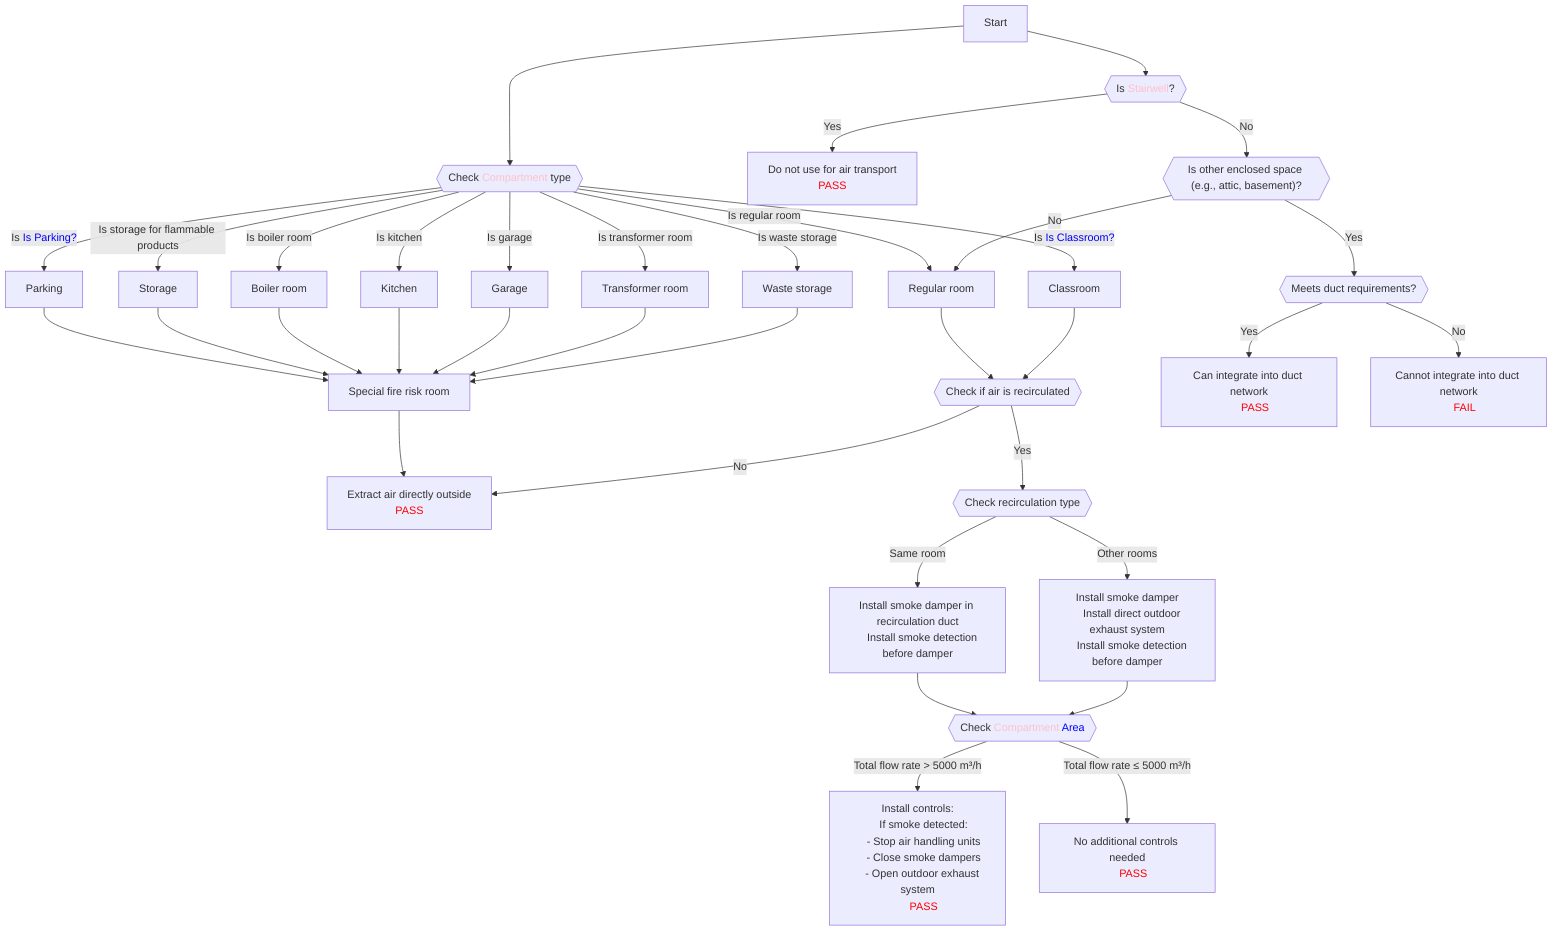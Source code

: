 graph TD
    start[Start] --> checkType{{"Check <font color='pink'>Compartment</font> type"}}
    checkType -->|Is regular room| regularRoom[Regular room]
    checkType -->|Is <font color='blue'>Is Parking?</font>| isParking[Parking]
    checkType -->|Is <font color='blue'>Is Classroom?</font>| isClassroom[Classroom]
    checkType -->|Is storage for flammable products| isStorage[Storage]
    checkType -->|Is boiler room| isBoiler[Boiler room]
    checkType -->|Is kitchen| isKitchen[Kitchen]
    checkType -->|Is garage| isGarage[Garage]
    checkType -->|Is transformer room| isTransformer[Transformer room]
    checkType -->|Is waste storage| isWaste[Waste storage]

    isParking & isStorage & isBoiler & isKitchen & isGarage & isTransformer & isWaste --> specialRoom[Special fire risk room]
    
    specialRoom --> extractOutside["Extract air directly outside
    <font color='red'>PASS</font>"]
    
    regularRoom & isClassroom --> checkRecirculation{{"Check if air is recirculated"}}
    
    checkRecirculation -->|Yes| checkRecirculationType{{"Check recirculation type"}}
    checkRecirculation -->|No| extractOutside
    
    checkRecirculationType -->|Same room| sameRoom["Install smoke damper in recirculation duct
    Install smoke detection before damper"]
    
    checkRecirculationType -->|Other rooms| otherRooms["Install smoke damper
    Install direct outdoor exhaust system
    Install smoke detection before damper"]
    
    sameRoom & otherRooms --> checkAirFlow{{"Check <font color='pink'>Compartment</font> <font color='blue'>Area</font>"}}
    
    checkAirFlow -->|Total flow rate > 5000 m³/h| installControls["Install controls:
    If smoke detected:
    - Stop air handling units
    - Close smoke dampers
    - Open outdoor exhaust system
    <font color='red'>PASS</font>"]
    
    checkAirFlow -->|Total flow rate ≤ 5000 m³/h| noControlsNeeded["No additional controls needed
    <font color='red'>PASS</font>"]
    
    start --> checkStairwell{{"Is <font color='pink'>Stairwell</font>?"}}
    
    checkStairwell -->|Yes| noAirTransport["Do not use for air transport
    <font color='red'>PASS</font>"]
    
    checkStairwell -->|No| checkOtherSpaces

    checkOtherSpaces{{"Is other enclosed space (e.g., attic, basement)?"}}
    checkOtherSpaces -->|Yes| meetsDuctRequirements{{"Meets duct requirements?"}}
    checkOtherSpaces -->|No| regularRoom

    meetsDuctRequirements -->|Yes| canIntegrate["Can integrate into duct network
    <font color='red'>PASS</font>"]
    meetsDuctRequirements -->|No| cannotIntegrate["Cannot integrate into duct network
    <font color='red'>FAIL</font>"]
